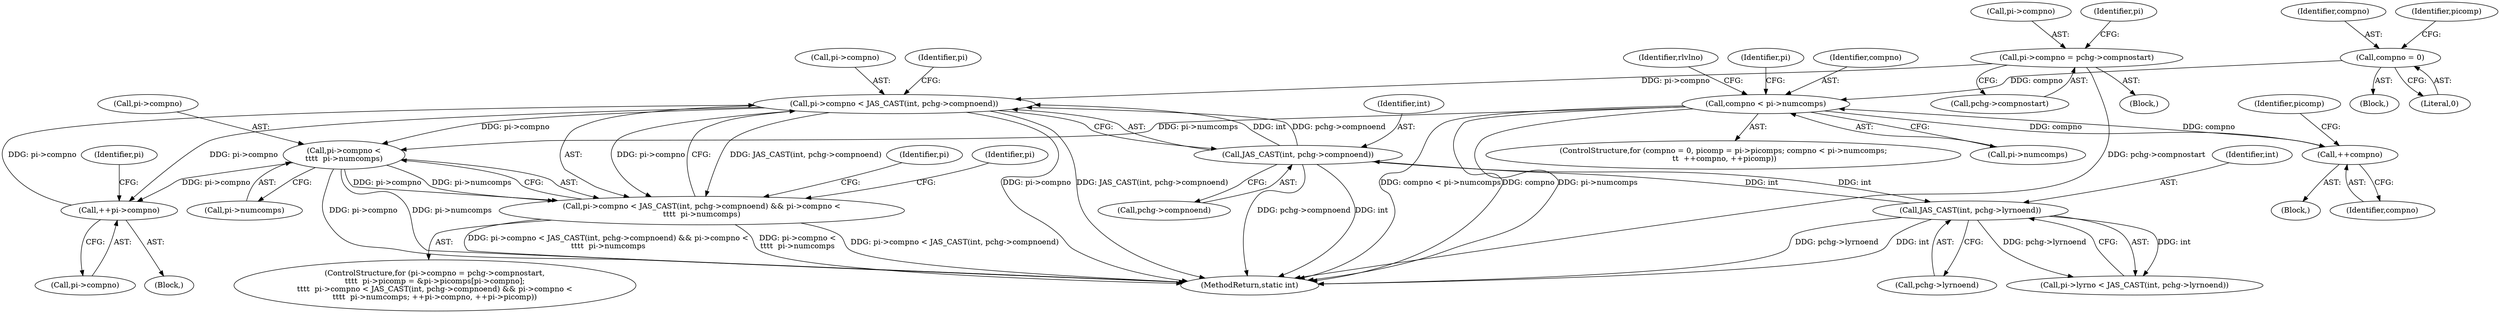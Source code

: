 digraph "0_jasper_aa0b0f79ade5eef8b0e7a214c03f5af54b36ba7d_2@pointer" {
"1000369" [label="(Call,pi->compno < JAS_CAST(int, pchg->compnoend))"];
"1000386" [label="(Call,++pi->compno)"];
"1000369" [label="(Call,pi->compno < JAS_CAST(int, pchg->compnoend))"];
"1000349" [label="(Call,pi->compno = pchg->compnostart)"];
"1000373" [label="(Call,JAS_CAST(int, pchg->compnoend))"];
"1000634" [label="(Call,JAS_CAST(int, pchg->lyrnoend))"];
"1000378" [label="(Call,pi->compno <\n\t\t\t\t  pi->numcomps)"];
"1000152" [label="(Call,compno < pi->numcomps)"];
"1000158" [label="(Call,++compno)"];
"1000144" [label="(Call,compno = 0)"];
"1000368" [label="(Call,pi->compno < JAS_CAST(int, pchg->compnoend) && pi->compno <\n\t\t\t\t  pi->numcomps)"];
"1000379" [label="(Call,pi->compno)"];
"1000347" [label="(ControlStructure,for (pi->compno = pchg->compnostart,\n\t\t\t\t  pi->picomp = &pi->picomps[pi->compno];\n\t\t\t\t  pi->compno < JAS_CAST(int, pchg->compnoend) && pi->compno <\n\t\t\t\t  pi->numcomps; ++pi->compno, ++pi->picomp))"];
"1000146" [label="(Literal,0)"];
"1000145" [label="(Identifier,compno)"];
"1000386" [label="(Call,++pi->compno)"];
"1000333" [label="(Identifier,pi)"];
"1000142" [label="(ControlStructure,for (compno = 0, picomp = pi->picomps; compno < pi->numcomps;\n \t\t  ++compno, ++picomp))"];
"1000398" [label="(Identifier,pi)"];
"1000348" [label="(Block,)"];
"1000161" [label="(Identifier,picomp)"];
"1000350" [label="(Call,pi->compno)"];
"1000353" [label="(Call,pchg->compnostart)"];
"1000368" [label="(Call,pi->compno < JAS_CAST(int, pchg->compnoend) && pi->compno <\n\t\t\t\t  pi->numcomps)"];
"1000380" [label="(Identifier,pi)"];
"1000672" [label="(MethodReturn,static int)"];
"1000382" [label="(Call,pi->numcomps)"];
"1000144" [label="(Call,compno = 0)"];
"1000385" [label="(Block,)"];
"1000152" [label="(Call,compno < pi->numcomps)"];
"1000374" [label="(Identifier,int)"];
"1000166" [label="(Identifier,rlvlno)"];
"1000143" [label="(Block,)"];
"1000159" [label="(Identifier,compno)"];
"1000148" [label="(Identifier,picomp)"];
"1000378" [label="(Call,pi->compno <\n\t\t\t\t  pi->numcomps)"];
"1000373" [label="(Call,JAS_CAST(int, pchg->compnoend))"];
"1000157" [label="(Block,)"];
"1000387" [label="(Call,pi->compno)"];
"1000375" [label="(Call,pchg->compnoend)"];
"1000254" [label="(Identifier,pi)"];
"1000158" [label="(Call,++compno)"];
"1000635" [label="(Identifier,int)"];
"1000358" [label="(Identifier,pi)"];
"1000349" [label="(Call,pi->compno = pchg->compnostart)"];
"1000153" [label="(Identifier,compno)"];
"1000630" [label="(Call,pi->lyrno < JAS_CAST(int, pchg->lyrnoend))"];
"1000636" [label="(Call,pchg->lyrnoend)"];
"1000154" [label="(Call,pi->numcomps)"];
"1000634" [label="(Call,JAS_CAST(int, pchg->lyrnoend))"];
"1000369" [label="(Call,pi->compno < JAS_CAST(int, pchg->compnoend))"];
"1000392" [label="(Identifier,pi)"];
"1000370" [label="(Call,pi->compno)"];
"1000369" -> "1000368"  [label="AST: "];
"1000369" -> "1000373"  [label="CFG: "];
"1000370" -> "1000369"  [label="AST: "];
"1000373" -> "1000369"  [label="AST: "];
"1000380" -> "1000369"  [label="CFG: "];
"1000368" -> "1000369"  [label="CFG: "];
"1000369" -> "1000672"  [label="DDG: pi->compno"];
"1000369" -> "1000672"  [label="DDG: JAS_CAST(int, pchg->compnoend)"];
"1000369" -> "1000368"  [label="DDG: pi->compno"];
"1000369" -> "1000368"  [label="DDG: JAS_CAST(int, pchg->compnoend)"];
"1000386" -> "1000369"  [label="DDG: pi->compno"];
"1000349" -> "1000369"  [label="DDG: pi->compno"];
"1000373" -> "1000369"  [label="DDG: int"];
"1000373" -> "1000369"  [label="DDG: pchg->compnoend"];
"1000369" -> "1000378"  [label="DDG: pi->compno"];
"1000369" -> "1000386"  [label="DDG: pi->compno"];
"1000386" -> "1000385"  [label="AST: "];
"1000386" -> "1000387"  [label="CFG: "];
"1000387" -> "1000386"  [label="AST: "];
"1000392" -> "1000386"  [label="CFG: "];
"1000378" -> "1000386"  [label="DDG: pi->compno"];
"1000349" -> "1000348"  [label="AST: "];
"1000349" -> "1000353"  [label="CFG: "];
"1000350" -> "1000349"  [label="AST: "];
"1000353" -> "1000349"  [label="AST: "];
"1000358" -> "1000349"  [label="CFG: "];
"1000349" -> "1000672"  [label="DDG: pchg->compnostart"];
"1000373" -> "1000375"  [label="CFG: "];
"1000374" -> "1000373"  [label="AST: "];
"1000375" -> "1000373"  [label="AST: "];
"1000373" -> "1000672"  [label="DDG: pchg->compnoend"];
"1000373" -> "1000672"  [label="DDG: int"];
"1000634" -> "1000373"  [label="DDG: int"];
"1000373" -> "1000634"  [label="DDG: int"];
"1000634" -> "1000630"  [label="AST: "];
"1000634" -> "1000636"  [label="CFG: "];
"1000635" -> "1000634"  [label="AST: "];
"1000636" -> "1000634"  [label="AST: "];
"1000630" -> "1000634"  [label="CFG: "];
"1000634" -> "1000672"  [label="DDG: int"];
"1000634" -> "1000672"  [label="DDG: pchg->lyrnoend"];
"1000634" -> "1000630"  [label="DDG: int"];
"1000634" -> "1000630"  [label="DDG: pchg->lyrnoend"];
"1000378" -> "1000368"  [label="AST: "];
"1000378" -> "1000382"  [label="CFG: "];
"1000379" -> "1000378"  [label="AST: "];
"1000382" -> "1000378"  [label="AST: "];
"1000368" -> "1000378"  [label="CFG: "];
"1000378" -> "1000672"  [label="DDG: pi->compno"];
"1000378" -> "1000672"  [label="DDG: pi->numcomps"];
"1000378" -> "1000368"  [label="DDG: pi->compno"];
"1000378" -> "1000368"  [label="DDG: pi->numcomps"];
"1000152" -> "1000378"  [label="DDG: pi->numcomps"];
"1000152" -> "1000142"  [label="AST: "];
"1000152" -> "1000154"  [label="CFG: "];
"1000153" -> "1000152"  [label="AST: "];
"1000154" -> "1000152"  [label="AST: "];
"1000166" -> "1000152"  [label="CFG: "];
"1000254" -> "1000152"  [label="CFG: "];
"1000152" -> "1000672"  [label="DDG: compno < pi->numcomps"];
"1000152" -> "1000672"  [label="DDG: compno"];
"1000152" -> "1000672"  [label="DDG: pi->numcomps"];
"1000158" -> "1000152"  [label="DDG: compno"];
"1000144" -> "1000152"  [label="DDG: compno"];
"1000152" -> "1000158"  [label="DDG: compno"];
"1000158" -> "1000157"  [label="AST: "];
"1000158" -> "1000159"  [label="CFG: "];
"1000159" -> "1000158"  [label="AST: "];
"1000161" -> "1000158"  [label="CFG: "];
"1000144" -> "1000143"  [label="AST: "];
"1000144" -> "1000146"  [label="CFG: "];
"1000145" -> "1000144"  [label="AST: "];
"1000146" -> "1000144"  [label="AST: "];
"1000148" -> "1000144"  [label="CFG: "];
"1000368" -> "1000347"  [label="AST: "];
"1000398" -> "1000368"  [label="CFG: "];
"1000333" -> "1000368"  [label="CFG: "];
"1000368" -> "1000672"  [label="DDG: pi->compno < JAS_CAST(int, pchg->compnoend)"];
"1000368" -> "1000672"  [label="DDG: pi->compno < JAS_CAST(int, pchg->compnoend) && pi->compno <\n\t\t\t\t  pi->numcomps"];
"1000368" -> "1000672"  [label="DDG: pi->compno <\n\t\t\t\t  pi->numcomps"];
}
